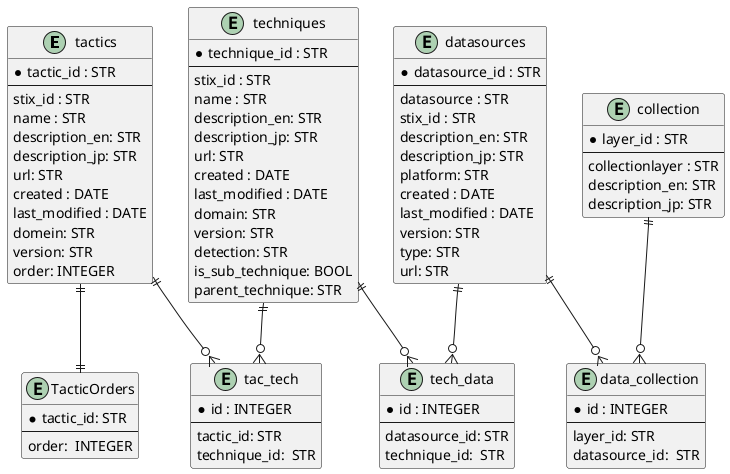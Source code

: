 @startuml

entity tactics {
  * tactic_id : STR
  ---
  stix_id : STR
  name : STR
  description_en: STR
  description_jp: STR
  url: STR
  created : DATE
  last_modified : DATE
  domein: STR
  version: STR
  order: INTEGER
}

entity TacticOrders {
  * tactic_id: STR
  ---
  order:  INTEGER
}


entity tac_tech {
  * id : INTEGER
  ---
  tactic_id: STR
  technique_id:  STR
}

entity techniques {
  * technique_id : STR
  ---
  stix_id : STR
  name : STR
  description_en: STR
  description_jp: STR
  url: STR
  created : DATE
  last_modified : DATE
  domain: STR
  version: STR
  detection: STR
  is_sub_technique: BOOL
  parent_technique: STR
}

entity tech_data {
  * id : INTEGER
  ---
  datasource_id: STR
  technique_id:  STR
}

entity datasources {
  * datasource_id : STR
  ---
  datasource : STR
  stix_id : STR
  description_en: STR
  description_jp: STR
  platform: STR
  created : DATE
  last_modified : DATE
  version: STR
  type: STR
  url: STR
}

entity collection {
  * layer_id : STR
  ---
  collectionlayer : STR
  description_en: STR
  description_jp: STR
}

entity data_collection {
  * id : INTEGER
  ---
  layer_id: STR
  datasource_id:  STR
}

tactics ||--o{ tac_tech
tactics ||--|| TacticOrders

techniques ||--o{ tac_tech
techniques ||--o{ tech_data
datasources ||--o{ tech_data

datasources ||--o{ data_collection
collection ||--o{ data_collection

' techniques || 

@enduml
